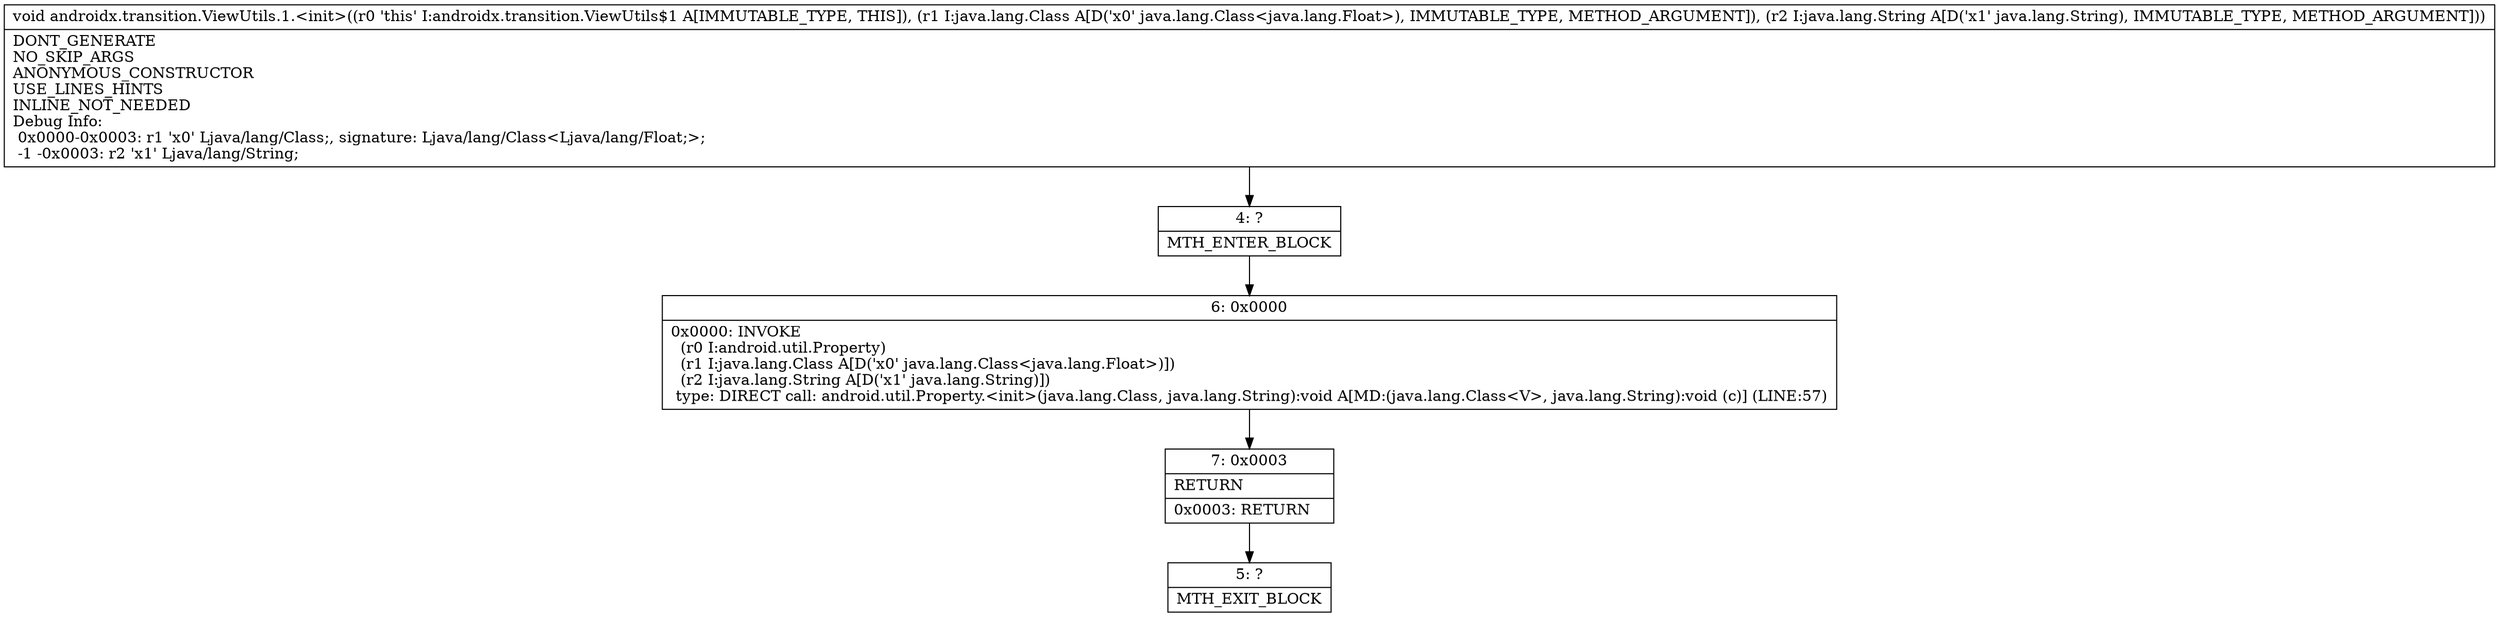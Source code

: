 digraph "CFG forandroidx.transition.ViewUtils.1.\<init\>(Ljava\/lang\/Class;Ljava\/lang\/String;)V" {
Node_4 [shape=record,label="{4\:\ ?|MTH_ENTER_BLOCK\l}"];
Node_6 [shape=record,label="{6\:\ 0x0000|0x0000: INVOKE  \l  (r0 I:android.util.Property)\l  (r1 I:java.lang.Class A[D('x0' java.lang.Class\<java.lang.Float\>)])\l  (r2 I:java.lang.String A[D('x1' java.lang.String)])\l type: DIRECT call: android.util.Property.\<init\>(java.lang.Class, java.lang.String):void A[MD:(java.lang.Class\<V\>, java.lang.String):void (c)] (LINE:57)\l}"];
Node_7 [shape=record,label="{7\:\ 0x0003|RETURN\l|0x0003: RETURN   \l}"];
Node_5 [shape=record,label="{5\:\ ?|MTH_EXIT_BLOCK\l}"];
MethodNode[shape=record,label="{void androidx.transition.ViewUtils.1.\<init\>((r0 'this' I:androidx.transition.ViewUtils$1 A[IMMUTABLE_TYPE, THIS]), (r1 I:java.lang.Class A[D('x0' java.lang.Class\<java.lang.Float\>), IMMUTABLE_TYPE, METHOD_ARGUMENT]), (r2 I:java.lang.String A[D('x1' java.lang.String), IMMUTABLE_TYPE, METHOD_ARGUMENT]))  | DONT_GENERATE\lNO_SKIP_ARGS\lANONYMOUS_CONSTRUCTOR\lUSE_LINES_HINTS\lINLINE_NOT_NEEDED\lDebug Info:\l  0x0000\-0x0003: r1 'x0' Ljava\/lang\/Class;, signature: Ljava\/lang\/Class\<Ljava\/lang\/Float;\>;\l  \-1 \-0x0003: r2 'x1' Ljava\/lang\/String;\l}"];
MethodNode -> Node_4;Node_4 -> Node_6;
Node_6 -> Node_7;
Node_7 -> Node_5;
}

